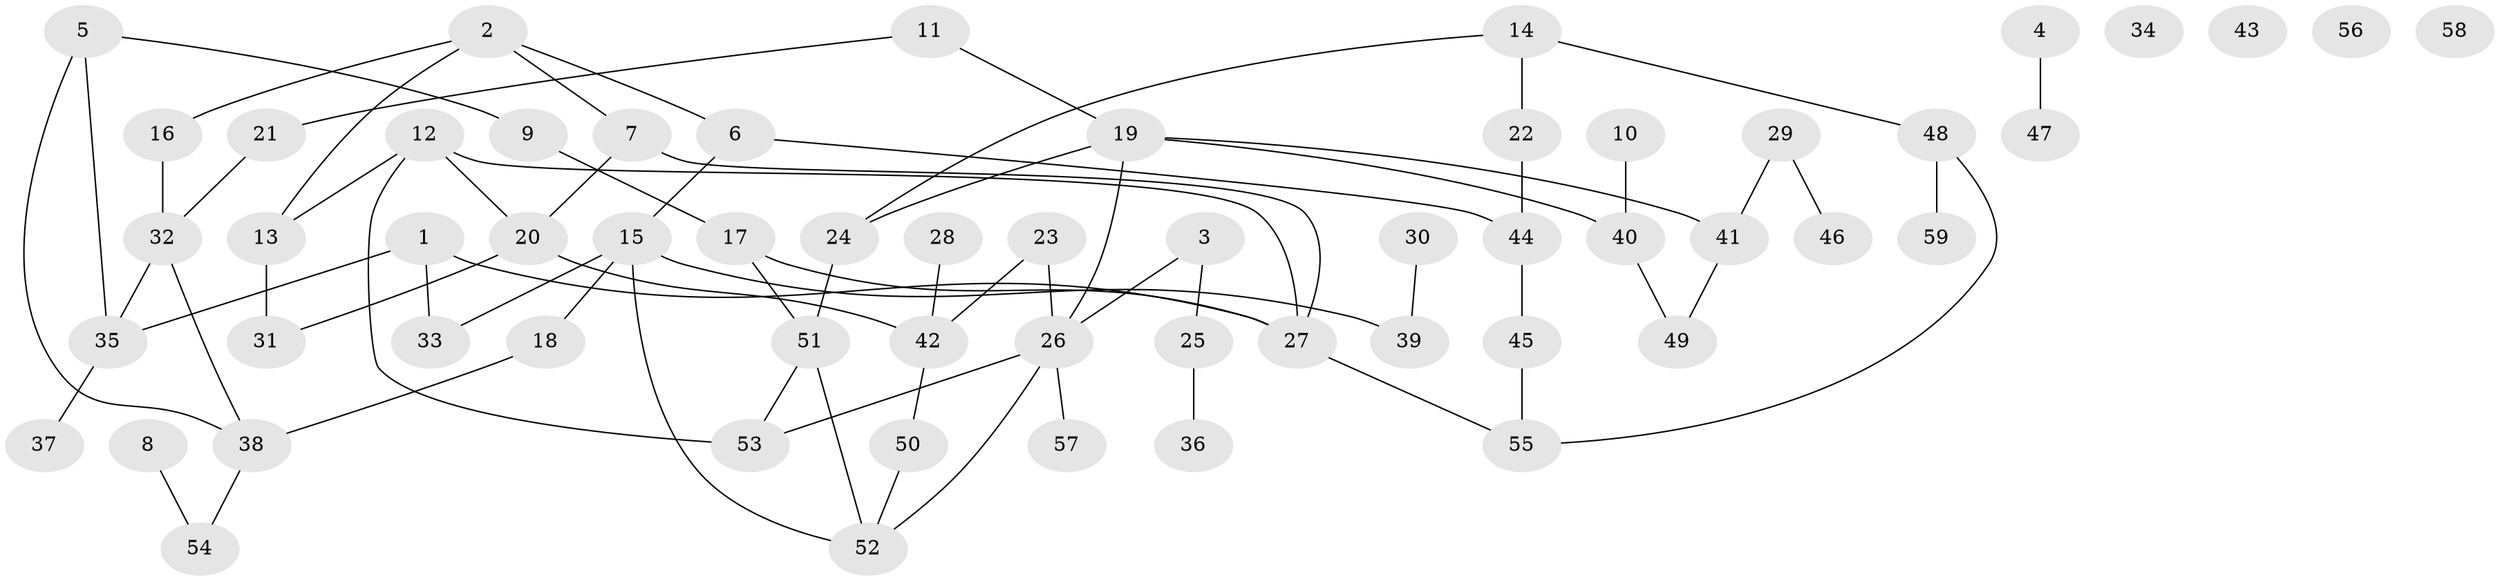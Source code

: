 // Generated by graph-tools (version 1.1) at 2025/33/03/09/25 02:33:32]
// undirected, 59 vertices, 72 edges
graph export_dot {
graph [start="1"]
  node [color=gray90,style=filled];
  1;
  2;
  3;
  4;
  5;
  6;
  7;
  8;
  9;
  10;
  11;
  12;
  13;
  14;
  15;
  16;
  17;
  18;
  19;
  20;
  21;
  22;
  23;
  24;
  25;
  26;
  27;
  28;
  29;
  30;
  31;
  32;
  33;
  34;
  35;
  36;
  37;
  38;
  39;
  40;
  41;
  42;
  43;
  44;
  45;
  46;
  47;
  48;
  49;
  50;
  51;
  52;
  53;
  54;
  55;
  56;
  57;
  58;
  59;
  1 -- 27;
  1 -- 33;
  1 -- 35;
  2 -- 6;
  2 -- 7;
  2 -- 13;
  2 -- 16;
  3 -- 25;
  3 -- 26;
  4 -- 47;
  5 -- 9;
  5 -- 35;
  5 -- 38;
  6 -- 15;
  6 -- 44;
  7 -- 20;
  7 -- 27;
  8 -- 54;
  9 -- 17;
  10 -- 40;
  11 -- 19;
  11 -- 21;
  12 -- 13;
  12 -- 20;
  12 -- 27;
  12 -- 53;
  13 -- 31;
  14 -- 22;
  14 -- 24;
  14 -- 48;
  15 -- 18;
  15 -- 33;
  15 -- 39;
  15 -- 52;
  16 -- 32;
  17 -- 27;
  17 -- 51;
  18 -- 38;
  19 -- 24;
  19 -- 26;
  19 -- 40;
  19 -- 41;
  20 -- 31;
  20 -- 42;
  21 -- 32;
  22 -- 44;
  23 -- 26;
  23 -- 42;
  24 -- 51;
  25 -- 36;
  26 -- 52;
  26 -- 53;
  26 -- 57;
  27 -- 55;
  28 -- 42;
  29 -- 41;
  29 -- 46;
  30 -- 39;
  32 -- 35;
  32 -- 38;
  35 -- 37;
  38 -- 54;
  40 -- 49;
  41 -- 49;
  42 -- 50;
  44 -- 45;
  45 -- 55;
  48 -- 55;
  48 -- 59;
  50 -- 52;
  51 -- 52;
  51 -- 53;
}
